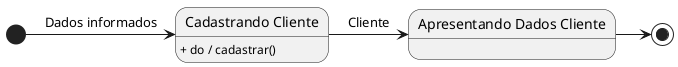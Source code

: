@startuml

state "Cadastrando Cliente" as cadastro
cadastro : + do / cadastrar()

state "Apresentando Dados Cliente" as dados

[*] -r-> cadastro : Dados informados
cadastro -r-> dados : Cliente
dados -r-> [*]

@enduml
